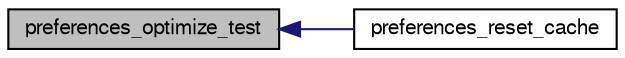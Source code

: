 digraph G
{
  bgcolor="transparent";
  edge [fontname="FreeSans",fontsize="10",labelfontname="FreeSans",labelfontsize="10"];
  node [fontname="FreeSans",fontsize="10",shape=record];
  rankdir=LR;
  Node1 [label="preferences_optimize_test",height=0.2,width=0.4,color="black", fillcolor="grey75", style="filled" fontcolor="black"];
  Node1 -> Node2 [dir=back,color="midnightblue",fontsize="10",style="solid",fontname="FreeSans"];
  Node2 [label="preferences_reset_cache",height=0.2,width=0.4,color="black",URL="$preferences_8h.html#a1773941de1cd991048a054d09bc2d646",tooltip="Resets the preference caches."];
}
